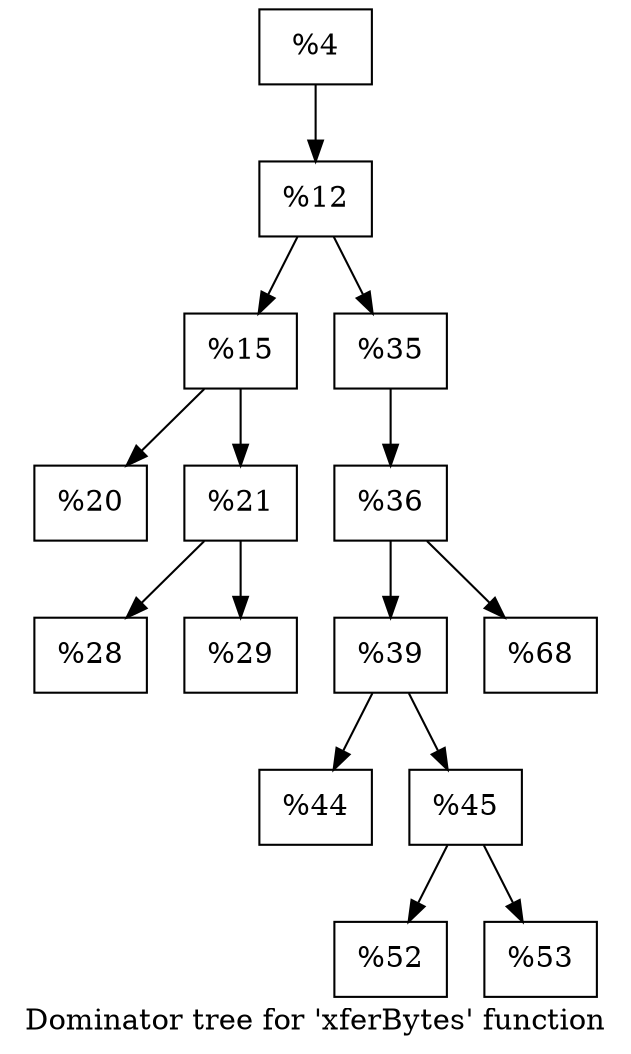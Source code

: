 digraph "Dominator tree for 'xferBytes' function" {
	label="Dominator tree for 'xferBytes' function";

	Node0x25da410 [shape=record,label="{%4}"];
	Node0x25da410 -> Node0x2598580;
	Node0x2598580 [shape=record,label="{%12}"];
	Node0x2598580 -> Node0x25540e0;
	Node0x2598580 -> Node0x2570830;
	Node0x25540e0 [shape=record,label="{%15}"];
	Node0x25540e0 -> Node0x2568060;
	Node0x25540e0 -> Node0x259f810;
	Node0x2568060 [shape=record,label="{%20}"];
	Node0x259f810 [shape=record,label="{%21}"];
	Node0x259f810 -> Node0x2589000;
	Node0x259f810 -> Node0x2583570;
	Node0x2589000 [shape=record,label="{%28}"];
	Node0x2583570 [shape=record,label="{%29}"];
	Node0x2570830 [shape=record,label="{%35}"];
	Node0x2570830 -> Node0x25ac010;
	Node0x25ac010 [shape=record,label="{%36}"];
	Node0x25ac010 -> Node0x25544f0;
	Node0x25ac010 -> Node0x258b050;
	Node0x25544f0 [shape=record,label="{%39}"];
	Node0x25544f0 -> Node0x2598d50;
	Node0x25544f0 -> Node0x2597fd0;
	Node0x2598d50 [shape=record,label="{%44}"];
	Node0x2597fd0 [shape=record,label="{%45}"];
	Node0x2597fd0 -> Node0x2593a00;
	Node0x2597fd0 -> Node0x25c3300;
	Node0x2593a00 [shape=record,label="{%52}"];
	Node0x25c3300 [shape=record,label="{%53}"];
	Node0x258b050 [shape=record,label="{%68}"];
}
